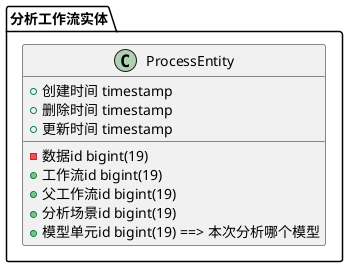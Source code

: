 @startuml
package "分析工作流实体"{
    class ProcessEntity {
      - 数据id bigint(19)
      + 工作流id bigint(19)
      + 父工作流id bigint(19)
      + 分析场景id bigint(19)
      + 模型单元id bigint(19) ==> 本次分析哪个模型
      + 创建时间 timestamp
      + 删除时间 timestamp
      + 更新时间 timestamp
    }
}

@enduml